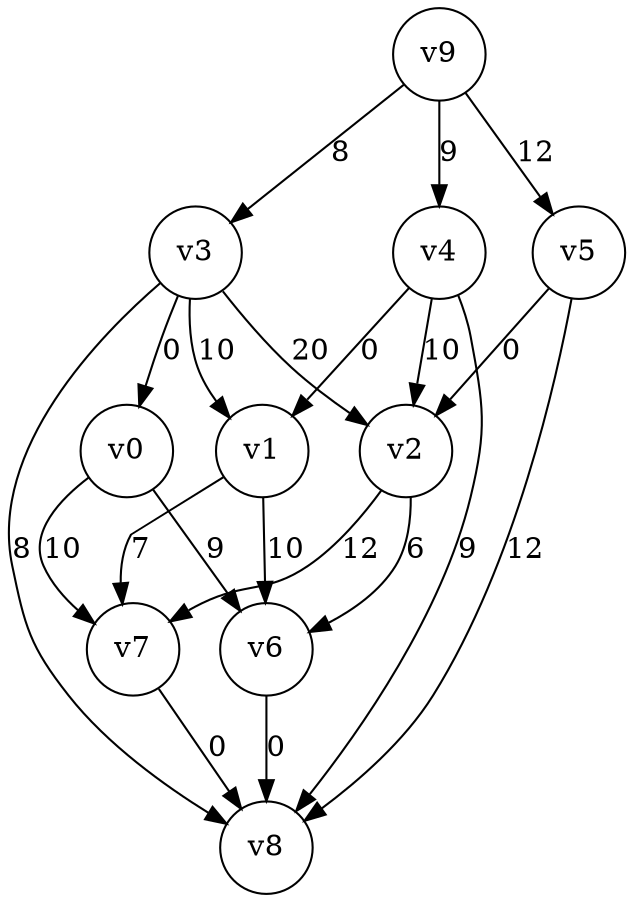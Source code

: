 digraph
{
	node [shape=circle, label="v0"] 0;
	node [shape=circle, label="v1"] 1;
	node [shape=circle, label="v2"] 2;
	node [shape=circle, label="v3"] 3;
	node [shape=circle, label="v4"] 4;
	node [shape=circle, label="v5"] 5;
	node [shape=circle, label="v6"] 6;
	node [shape=circle, label="v7"] 7;
	node [shape=circle, label="v8"] 8;
	node [shape=circle, label="v9"] 9;
	0 -> 6 [label="9"]
	0 -> 7 [label="10"]
	1 -> 6 [label="10"]
	1 -> 7 [label="7"]
	2 -> 6 [label="6"]
	2 -> 7 [label="12"]
	3 -> 0 [label="0"]
	3 -> 1 [label="10"]
	3 -> 2 [label="20"]
	3 -> 8 [label="8"]
	4 -> 1 [label="0"]
	4 -> 2 [label="10"]
	4 -> 8 [label="9"]
	5 -> 2 [label="0"]
	5 -> 8 [label="12"]
	6 -> 8 [label="0"]
	7 -> 8 [label="0"]
	9 -> 3 [label="8"]
	9 -> 4 [label="9"]
	9 -> 5 [label="12"]
}
